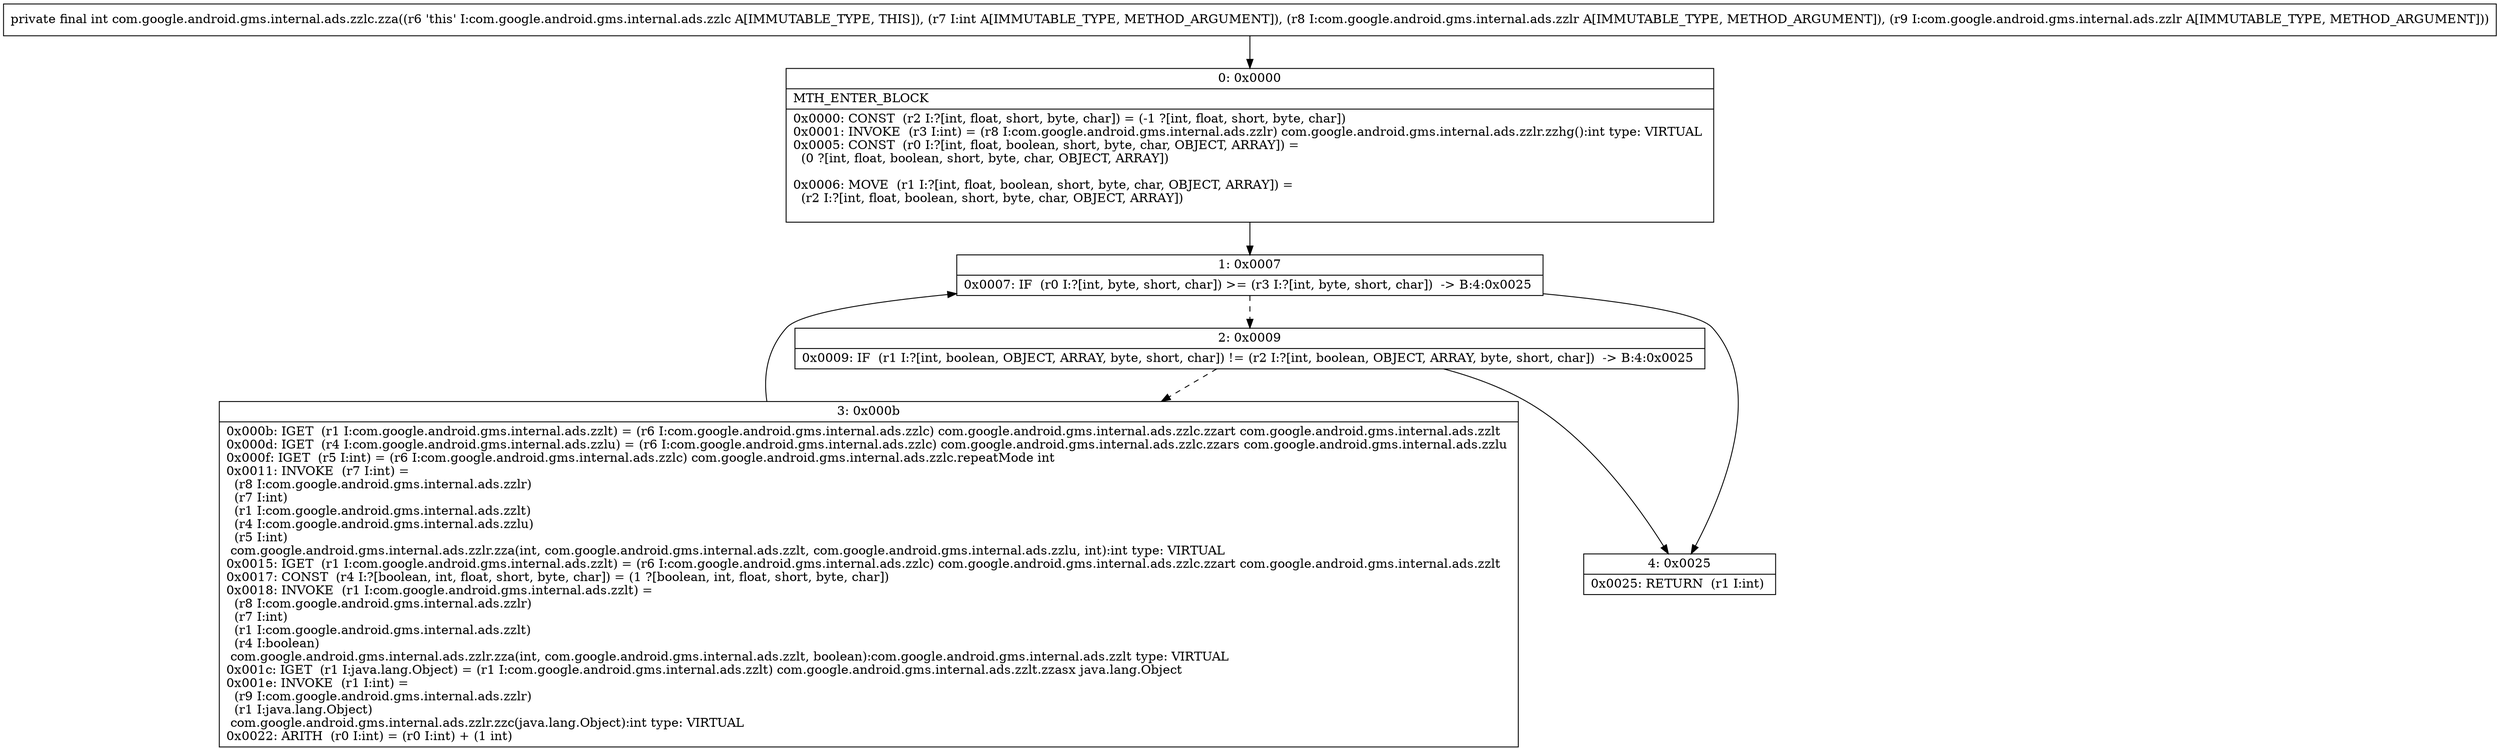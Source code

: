 digraph "CFG forcom.google.android.gms.internal.ads.zzlc.zza(ILcom\/google\/android\/gms\/internal\/ads\/zzlr;Lcom\/google\/android\/gms\/internal\/ads\/zzlr;)I" {
Node_0 [shape=record,label="{0\:\ 0x0000|MTH_ENTER_BLOCK\l|0x0000: CONST  (r2 I:?[int, float, short, byte, char]) = (\-1 ?[int, float, short, byte, char]) \l0x0001: INVOKE  (r3 I:int) = (r8 I:com.google.android.gms.internal.ads.zzlr) com.google.android.gms.internal.ads.zzlr.zzhg():int type: VIRTUAL \l0x0005: CONST  (r0 I:?[int, float, boolean, short, byte, char, OBJECT, ARRAY]) = \l  (0 ?[int, float, boolean, short, byte, char, OBJECT, ARRAY])\l \l0x0006: MOVE  (r1 I:?[int, float, boolean, short, byte, char, OBJECT, ARRAY]) = \l  (r2 I:?[int, float, boolean, short, byte, char, OBJECT, ARRAY])\l \l}"];
Node_1 [shape=record,label="{1\:\ 0x0007|0x0007: IF  (r0 I:?[int, byte, short, char]) \>= (r3 I:?[int, byte, short, char])  \-\> B:4:0x0025 \l}"];
Node_2 [shape=record,label="{2\:\ 0x0009|0x0009: IF  (r1 I:?[int, boolean, OBJECT, ARRAY, byte, short, char]) != (r2 I:?[int, boolean, OBJECT, ARRAY, byte, short, char])  \-\> B:4:0x0025 \l}"];
Node_3 [shape=record,label="{3\:\ 0x000b|0x000b: IGET  (r1 I:com.google.android.gms.internal.ads.zzlt) = (r6 I:com.google.android.gms.internal.ads.zzlc) com.google.android.gms.internal.ads.zzlc.zzart com.google.android.gms.internal.ads.zzlt \l0x000d: IGET  (r4 I:com.google.android.gms.internal.ads.zzlu) = (r6 I:com.google.android.gms.internal.ads.zzlc) com.google.android.gms.internal.ads.zzlc.zzars com.google.android.gms.internal.ads.zzlu \l0x000f: IGET  (r5 I:int) = (r6 I:com.google.android.gms.internal.ads.zzlc) com.google.android.gms.internal.ads.zzlc.repeatMode int \l0x0011: INVOKE  (r7 I:int) = \l  (r8 I:com.google.android.gms.internal.ads.zzlr)\l  (r7 I:int)\l  (r1 I:com.google.android.gms.internal.ads.zzlt)\l  (r4 I:com.google.android.gms.internal.ads.zzlu)\l  (r5 I:int)\l com.google.android.gms.internal.ads.zzlr.zza(int, com.google.android.gms.internal.ads.zzlt, com.google.android.gms.internal.ads.zzlu, int):int type: VIRTUAL \l0x0015: IGET  (r1 I:com.google.android.gms.internal.ads.zzlt) = (r6 I:com.google.android.gms.internal.ads.zzlc) com.google.android.gms.internal.ads.zzlc.zzart com.google.android.gms.internal.ads.zzlt \l0x0017: CONST  (r4 I:?[boolean, int, float, short, byte, char]) = (1 ?[boolean, int, float, short, byte, char]) \l0x0018: INVOKE  (r1 I:com.google.android.gms.internal.ads.zzlt) = \l  (r8 I:com.google.android.gms.internal.ads.zzlr)\l  (r7 I:int)\l  (r1 I:com.google.android.gms.internal.ads.zzlt)\l  (r4 I:boolean)\l com.google.android.gms.internal.ads.zzlr.zza(int, com.google.android.gms.internal.ads.zzlt, boolean):com.google.android.gms.internal.ads.zzlt type: VIRTUAL \l0x001c: IGET  (r1 I:java.lang.Object) = (r1 I:com.google.android.gms.internal.ads.zzlt) com.google.android.gms.internal.ads.zzlt.zzasx java.lang.Object \l0x001e: INVOKE  (r1 I:int) = \l  (r9 I:com.google.android.gms.internal.ads.zzlr)\l  (r1 I:java.lang.Object)\l com.google.android.gms.internal.ads.zzlr.zzc(java.lang.Object):int type: VIRTUAL \l0x0022: ARITH  (r0 I:int) = (r0 I:int) + (1 int) \l}"];
Node_4 [shape=record,label="{4\:\ 0x0025|0x0025: RETURN  (r1 I:int) \l}"];
MethodNode[shape=record,label="{private final int com.google.android.gms.internal.ads.zzlc.zza((r6 'this' I:com.google.android.gms.internal.ads.zzlc A[IMMUTABLE_TYPE, THIS]), (r7 I:int A[IMMUTABLE_TYPE, METHOD_ARGUMENT]), (r8 I:com.google.android.gms.internal.ads.zzlr A[IMMUTABLE_TYPE, METHOD_ARGUMENT]), (r9 I:com.google.android.gms.internal.ads.zzlr A[IMMUTABLE_TYPE, METHOD_ARGUMENT])) }"];
MethodNode -> Node_0;
Node_0 -> Node_1;
Node_1 -> Node_2[style=dashed];
Node_1 -> Node_4;
Node_2 -> Node_3[style=dashed];
Node_2 -> Node_4;
Node_3 -> Node_1;
}

